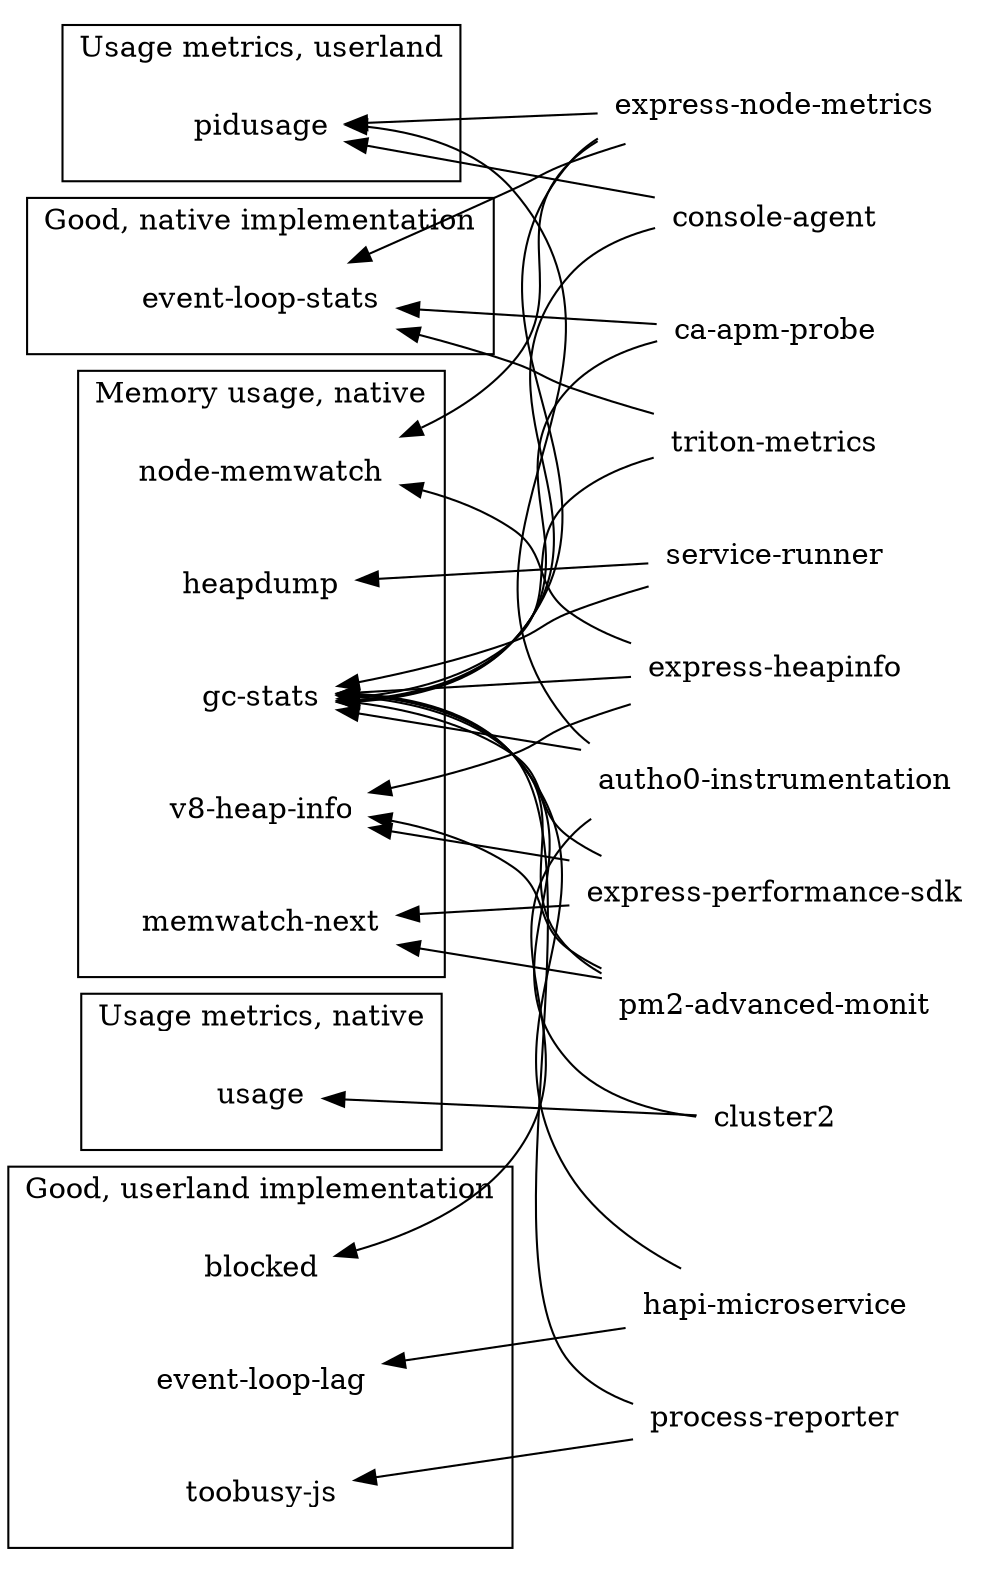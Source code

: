 digraph gccousins {
  rankdir = RL;
  node [ shape=none ];

  // GCS dependents.
  "autho0-instrumentation" -> gcs;
  "ca-apm-probe" -> gcs;
  "cluster2" -> gcs;
  "console-agent" -> gcs;
  "express-heapinfo" -> gcs;
  "express-node-metrics" -> gcs;
  "express-performance-sdk" -> gcs;
  "hapi-microservice" -> gcs;
  "pm2-advanced-monit" -> gcs;
  "process-reporter" -> gcs;
  "service-runner" -> gcs;
  "triton-metrics" -> gcs;

  "autho0-instrumentation" -> "blocked";
  "autho0-instrumentation" -> pidusage;
  "ca-apm-probe" -> "event-loop-stats";
  "cluster2" -> "usage";
  "console-agent" -> "pidusage";
  "express-heapinfo" -> "node-memwatch";
  "express-heapinfo" -> "v8-heap-info";
  "express-node-metrics" -> "event-loop-stats";
  "express-node-metrics" -> "node-memwatch";
  "express-node-metrics" -> "pidusage";
  "express-performance-sdk" -> "memwatch-next";
  "express-performance-sdk" -> "v8-heap-info";
  "hapi-microservice" -> "event-loop-lag";
  "pm2-advanced-monit" -> "memwatch-next";
  "pm2-advanced-monit" -> "v8-heap-info";
  "process-reporter" -> "toobusy-js";
  "service-runner" -> "heapdump";
  "triton-metrics" -> "event-loop-stats";

  subgraph cluster_good_native {
    label = "Good, native implementation";

    "event-loop-stats"; /* MIT, very different from the NR NM implementation */
  }

  subgraph cluster_good_userland {
    label = "Good, userland implementation";

    "event-loop-lag"; /* Pebble aka Fitbit. */
    "toobusy-js";
    "blocked";
  }

  subgraph cluster_memory_native {
    label = "Memory usage, native";

    gcs [ label="gc-stats" ];
    "heapdump";
    "memwatch-next";
    "node-memwatch";
    "v8-heap-info";
  }

  subgraph cluster_usage_userland {
    label = "Usage metrics, userland";

    "pidusage"; /* forked from usage */
  }

  subgraph cluster_usage_native {
    label = "Usage metrics, native";

    "usage"; /* Arunoda */
  }
/*
  subgraph clusterUnrelated {
    shape = none;
    "@atomist/atomist-sdm" -> gcs;
    "@atomist/lifecycle-automation" -> gcs;
    "@atomist/sdm-automation" -> gcs;
    "@promster/metrics" -> gcs;
    "bugger" -> gcs;
    "es-scheduled-gc-stats" -> gcs;
    "express-gcstats" -> gcs;
    "fusion-plugin-node-performance-emitter" -> gcs;
    "fuzzy-rotary-phone" -> gcs;
    "hbu" -> gcs;
    "inspector/vm" -> gcs;
    "node-heap-gc-cloudwatch" -> gcs;
    "node-oom-heapdump" -> gcs;
    "node-red-contrib-gc" -> gcs;
    "pmx-gc-stats-sum" -> gcs;
    "prometheus_plugin-gc-stats" -> gcs;
    "spm-agent-os" -> "procfs-stats";
    "spm-agent-nodejs" -> gcs;
  }
  */
}
